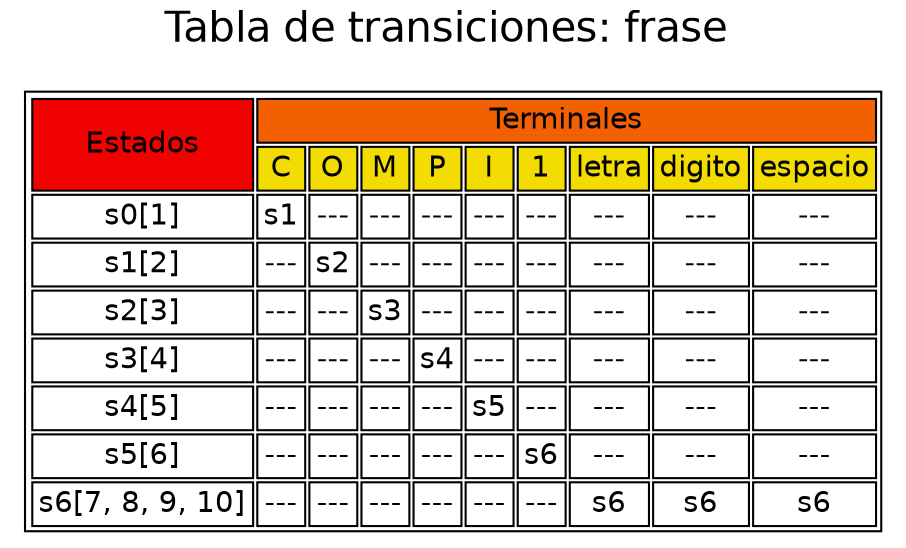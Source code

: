 digraph tabla_siguientes {

graph [
newrank = true,
nodesep = 0.3,
ranksep = 0.2,
overlap = true,
splines = false,
] 

node  [shape=none fontname=Helvetica]

nodo1 [ label = <

<table>

<tr>

<td rowspan="2" bgcolor="#F20101" >Estados</td>

<td colspan="9" bgcolor="#F26001" >Terminales</td>

</tr>

<tr>

<td bgcolor="#F2DC01">C</td>

<td bgcolor="#F2DC01">O</td>

<td bgcolor="#F2DC01">M</td>

<td bgcolor="#F2DC01">P</td>

<td bgcolor="#F2DC01">I</td>

<td bgcolor="#F2DC01">1</td>

<td bgcolor="#F2DC01">letra</td>

<td bgcolor="#F2DC01">digito</td>

<td bgcolor="#F2DC01">espacio</td>

</tr>

<tr>
<td>s0[1]</td>
<td>s1</td>
<td>---</td>
<td>---</td>
<td>---</td>
<td>---</td>
<td>---</td>
<td>---</td>
<td>---</td>
<td>---</td>
</tr>
<tr>
<td>s1[2]</td>
<td>---</td>
<td>s2</td>
<td>---</td>
<td>---</td>
<td>---</td>
<td>---</td>
<td>---</td>
<td>---</td>
<td>---</td>
</tr>
<tr>
<td>s2[3]</td>
<td>---</td>
<td>---</td>
<td>s3</td>
<td>---</td>
<td>---</td>
<td>---</td>
<td>---</td>
<td>---</td>
<td>---</td>
</tr>
<tr>
<td>s3[4]</td>
<td>---</td>
<td>---</td>
<td>---</td>
<td>s4</td>
<td>---</td>
<td>---</td>
<td>---</td>
<td>---</td>
<td>---</td>
</tr>
<tr>
<td>s4[5]</td>
<td>---</td>
<td>---</td>
<td>---</td>
<td>---</td>
<td>s5</td>
<td>---</td>
<td>---</td>
<td>---</td>
<td>---</td>
</tr>
<tr>
<td>s5[6]</td>
<td>---</td>
<td>---</td>
<td>---</td>
<td>---</td>
<td>---</td>
<td>s6</td>
<td>---</td>
<td>---</td>
<td>---</td>
</tr>
<tr>
<td>s6[7, 8, 9, 10]</td>
<td>---</td>
<td>---</td>
<td>---</td>
<td>---</td>
<td>---</td>
<td>---</td>
<td>s6</td>
<td>s6</td>
<td>s6</td>
</tr>
</table>>];

	LKD [
fontsize = 20,
label = "Tabla de transiciones: frase ",
shape = plain,
style = ""]

LKD -> nodo1 [style = invis]

} 


